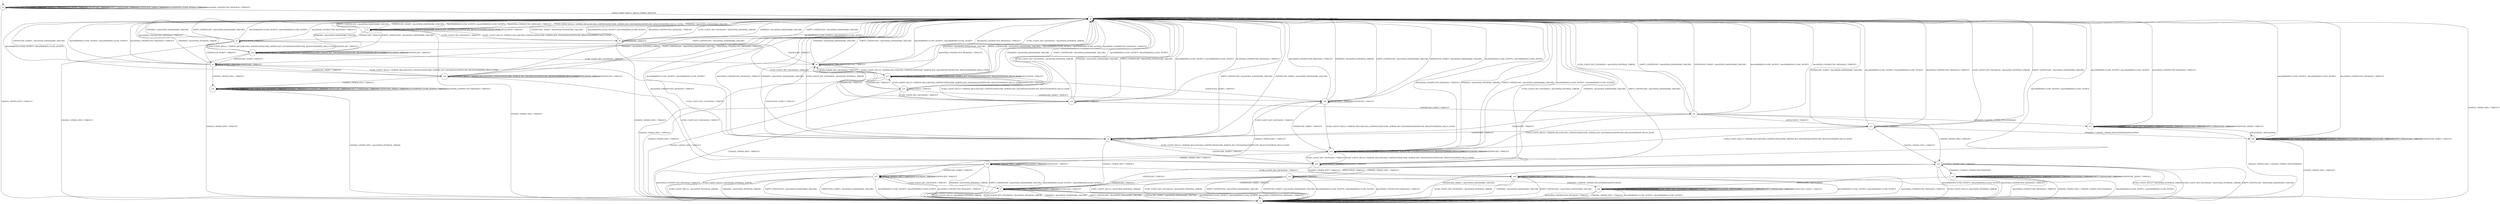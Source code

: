 digraph g {

	s0 [shape="circle" label="s0"];
	s1 [shape="circle" label="s1"];
	s2 [shape="circle" label="s2"];
	s3 [shape="circle" label="s3"];
	s4 [shape="circle" label="s4"];
	s5 [shape="circle" label="s5"];
	s6 [shape="circle" label="s6"];
	s7 [shape="circle" label="s7"];
	s8 [shape="circle" label="s8"];
	s9 [shape="circle" label="s9"];
	s10 [shape="circle" label="s10"];
	s11 [shape="circle" label="s11"];
	s12 [shape="circle" label="s12"];
	s13 [shape="circle" label="s13"];
	s14 [shape="circle" label="s14"];
	s15 [shape="circle" label="s15"];
	s16 [shape="circle" label="s16"];
	s17 [shape="circle" label="s17"];
	s18 [shape="circle" label="s18"];
	s19 [shape="circle" label="s19"];
	s20 [shape="circle" label="s20"];
	s21 [shape="circle" label="s21"];
	s22 [shape="circle" label="s22"];
	s23 [shape="circle" label="s23"];
	s24 [shape="circle" label="s24"];
	s25 [shape="circle" label="s25"];
	s26 [shape="circle" label="s26"];
	s27 [shape="circle" label="s27"];
	s28 [shape="circle" label="s28"];
	s29 [shape="circle" label="s29"];
	s0 -> s2 [label="ECDH_CLIENT_HELLO / HELLO_VERIFY_REQUEST"];
	s0 -> s0 [label="ECDH_CLIENT_KEY_EXCHANGE / TIMEOUT"];
	s0 -> s1 [label="CHANGE_CIPHER_SPEC / TIMEOUT"];
	s0 -> s0 [label="FINISHED / TIMEOUT"];
	s0 -> s0 [label="APPLICATION / TIMEOUT"];
	s0 -> s0 [label="CERTIFICATE / TIMEOUT"];
	s0 -> s0 [label="EMPTY_CERTIFICATE / TIMEOUT"];
	s0 -> s0 [label="CERTIFICATE_VERIFY / TIMEOUT"];
	s0 -> s0 [label="Alert(WARNING,CLOSE_NOTIFY) / TIMEOUT"];
	s0 -> s0 [label="Alert(FATAL,UNEXPECTED_MESSAGE) / TIMEOUT"];
	s1 -> s1 [label="ECDH_CLIENT_HELLO / TIMEOUT"];
	s1 -> s1 [label="ECDH_CLIENT_KEY_EXCHANGE / TIMEOUT"];
	s1 -> s1 [label="CHANGE_CIPHER_SPEC / TIMEOUT"];
	s1 -> s1 [label="FINISHED / TIMEOUT"];
	s1 -> s1 [label="APPLICATION / TIMEOUT"];
	s1 -> s1 [label="CERTIFICATE / TIMEOUT"];
	s1 -> s1 [label="EMPTY_CERTIFICATE / TIMEOUT"];
	s1 -> s1 [label="CERTIFICATE_VERIFY / TIMEOUT"];
	s1 -> s1 [label="Alert(WARNING,CLOSE_NOTIFY) / TIMEOUT"];
	s1 -> s1 [label="Alert(FATAL,UNEXPECTED_MESSAGE) / TIMEOUT"];
	s2 -> s3 [label="ECDH_CLIENT_HELLO / SERVER_HELLO|ECDSA_CERTIFICATE|ECDHE_SERVER_KEY_EXCHANGE|CERTIFICATE_REQUEST|SERVER_HELLO_DONE"];
	s2 -> s2 [label="ECDH_CLIENT_KEY_EXCHANGE / TIMEOUT"];
	s2 -> s1 [label="CHANGE_CIPHER_SPEC / TIMEOUT"];
	s2 -> s2 [label="FINISHED / TIMEOUT"];
	s2 -> s2 [label="APPLICATION / TIMEOUT"];
	s2 -> s2 [label="CERTIFICATE / TIMEOUT"];
	s2 -> s2 [label="EMPTY_CERTIFICATE / TIMEOUT"];
	s2 -> s2 [label="CERTIFICATE_VERIFY / TIMEOUT"];
	s2 -> s2 [label="Alert(WARNING,CLOSE_NOTIFY) / TIMEOUT"];
	s2 -> s2 [label="Alert(FATAL,UNEXPECTED_MESSAGE) / TIMEOUT"];
	s3 -> s3 [label="ECDH_CLIENT_HELLO / SERVER_HELLO|ECDSA_CERTIFICATE|ECDHE_SERVER_KEY_EXCHANGE|CERTIFICATE_REQUEST|SERVER_HELLO_DONE"];
	s3 -> s8 [label="ECDH_CLIENT_KEY_EXCHANGE / TIMEOUT"];
	s3 -> s1 [label="CHANGE_CIPHER_SPEC / TIMEOUT"];
	s3 -> s2 [label="FINISHED / Alert(FATAL,HANDSHAKE_FAILURE)"];
	s3 -> s3 [label="APPLICATION / TIMEOUT"];
	s3 -> s4 [label="CERTIFICATE / TIMEOUT"];
	s3 -> s2 [label="EMPTY_CERTIFICATE / Alert(FATAL,HANDSHAKE_FAILURE)"];
	s3 -> s2 [label="CERTIFICATE_VERIFY / Alert(FATAL,HANDSHAKE_FAILURE)"];
	s3 -> s2 [label="Alert(WARNING,CLOSE_NOTIFY) / Alert(WARNING,CLOSE_NOTIFY)"];
	s3 -> s2 [label="Alert(FATAL,UNEXPECTED_MESSAGE) / TIMEOUT"];
	s4 -> s24 [label="ECDH_CLIENT_HELLO / SERVER_HELLO|ECDSA_CERTIFICATE|ECDHE_SERVER_KEY_EXCHANGE|CERTIFICATE_REQUEST|SERVER_HELLO_DONE"];
	s4 -> s10 [label="ECDH_CLIENT_KEY_EXCHANGE / TIMEOUT"];
	s4 -> s1 [label="CHANGE_CIPHER_SPEC / TIMEOUT"];
	s4 -> s2 [label="FINISHED / Alert(FATAL,HANDSHAKE_FAILURE)"];
	s4 -> s4 [label="APPLICATION / TIMEOUT"];
	s4 -> s24 [label="CERTIFICATE / TIMEOUT"];
	s4 -> s2 [label="EMPTY_CERTIFICATE / Alert(FATAL,HANDSHAKE_FAILURE)"];
	s4 -> s5 [label="CERTIFICATE_VERIFY / TIMEOUT"];
	s4 -> s2 [label="Alert(WARNING,CLOSE_NOTIFY) / Alert(WARNING,CLOSE_NOTIFY)"];
	s4 -> s2 [label="Alert(FATAL,UNEXPECTED_MESSAGE) / TIMEOUT"];
	s5 -> s25 [label="ECDH_CLIENT_HELLO / SERVER_HELLO|ECDSA_CERTIFICATE|ECDHE_SERVER_KEY_EXCHANGE|CERTIFICATE_REQUEST|SERVER_HELLO_DONE"];
	s5 -> s6 [label="ECDH_CLIENT_KEY_EXCHANGE / TIMEOUT"];
	s5 -> s14 [label="CHANGE_CIPHER_SPEC / TIMEOUT"];
	s5 -> s2 [label="FINISHED / Alert(FATAL,INTERNAL_ERROR)"];
	s5 -> s5 [label="APPLICATION / TIMEOUT"];
	s5 -> s5 [label="CERTIFICATE / TIMEOUT"];
	s5 -> s2 [label="EMPTY_CERTIFICATE / Alert(FATAL,HANDSHAKE_FAILURE)"];
	s5 -> s2 [label="CERTIFICATE_VERIFY / Alert(FATAL,HANDSHAKE_FAILURE)"];
	s5 -> s2 [label="Alert(WARNING,CLOSE_NOTIFY) / Alert(WARNING,CLOSE_NOTIFY)"];
	s5 -> s2 [label="Alert(FATAL,UNEXPECTED_MESSAGE) / TIMEOUT"];
	s6 -> s15 [label="ECDH_CLIENT_HELLO / SERVER_HELLO|ECDSA_CERTIFICATE|ECDHE_SERVER_KEY_EXCHANGE|CERTIFICATE_REQUEST|SERVER_HELLO_DONE"];
	s6 -> s2 [label="ECDH_CLIENT_KEY_EXCHANGE / Alert(FATAL,INTERNAL_ERROR)"];
	s6 -> s7 [label="CHANGE_CIPHER_SPEC / TIMEOUT"];
	s6 -> s2 [label="FINISHED / Alert(FATAL,HANDSHAKE_FAILURE)"];
	s6 -> s6 [label="APPLICATION / TIMEOUT"];
	s6 -> s6 [label="CERTIFICATE / TIMEOUT"];
	s6 -> s2 [label="EMPTY_CERTIFICATE / Alert(FATAL,HANDSHAKE_FAILURE)"];
	s6 -> s2 [label="CERTIFICATE_VERIFY / Alert(FATAL,HANDSHAKE_FAILURE)"];
	s6 -> s2 [label="Alert(WARNING,CLOSE_NOTIFY) / Alert(WARNING,CLOSE_NOTIFY)"];
	s6 -> s2 [label="Alert(FATAL,UNEXPECTED_MESSAGE) / TIMEOUT"];
	s7 -> s1 [label="ECDH_CLIENT_HELLO / Alert(FATAL,INTERNAL_ERROR)"];
	s7 -> s1 [label="ECDH_CLIENT_KEY_EXCHANGE / Alert(FATAL,INTERNAL_ERROR)"];
	s7 -> s7 [label="CHANGE_CIPHER_SPEC / TIMEOUT"];
	s7 -> s1 [label="FINISHED / Alert(FATAL,HANDSHAKE_FAILURE)"];
	s7 -> s7 [label="APPLICATION / TIMEOUT"];
	s7 -> s7 [label="CERTIFICATE / TIMEOUT"];
	s7 -> s1 [label="EMPTY_CERTIFICATE / Alert(FATAL,HANDSHAKE_FAILURE)"];
	s7 -> s1 [label="CERTIFICATE_VERIFY / Alert(FATAL,HANDSHAKE_FAILURE)"];
	s7 -> s1 [label="Alert(WARNING,CLOSE_NOTIFY) / Alert(WARNING,CLOSE_NOTIFY)"];
	s7 -> s1 [label="Alert(FATAL,UNEXPECTED_MESSAGE) / TIMEOUT"];
	s8 -> s3 [label="ECDH_CLIENT_HELLO / SERVER_HELLO|ECDSA_CERTIFICATE|ECDHE_SERVER_KEY_EXCHANGE|CERTIFICATE_REQUEST|SERVER_HELLO_DONE"];
	s8 -> s2 [label="ECDH_CLIENT_KEY_EXCHANGE / Alert(FATAL,INTERNAL_ERROR)"];
	s8 -> s1 [label="CHANGE_CIPHER_SPEC / TIMEOUT"];
	s8 -> s2 [label="FINISHED / Alert(FATAL,HANDSHAKE_FAILURE)"];
	s8 -> s8 [label="APPLICATION / TIMEOUT"];
	s8 -> s9 [label="CERTIFICATE / TIMEOUT"];
	s8 -> s2 [label="EMPTY_CERTIFICATE / Alert(FATAL,HANDSHAKE_FAILURE)"];
	s8 -> s2 [label="CERTIFICATE_VERIFY / Alert(FATAL,HANDSHAKE_FAILURE)"];
	s8 -> s2 [label="Alert(WARNING,CLOSE_NOTIFY) / Alert(WARNING,CLOSE_NOTIFY)"];
	s8 -> s2 [label="Alert(FATAL,UNEXPECTED_MESSAGE) / TIMEOUT"];
	s9 -> s17 [label="ECDH_CLIENT_HELLO / SERVER_HELLO|ECDSA_CERTIFICATE|ECDHE_SERVER_KEY_EXCHANGE|CERTIFICATE_REQUEST|SERVER_HELLO_DONE"];
	s9 -> s2 [label="ECDH_CLIENT_KEY_EXCHANGE / Alert(FATAL,INTERNAL_ERROR)"];
	s9 -> s1 [label="CHANGE_CIPHER_SPEC / TIMEOUT"];
	s9 -> s2 [label="FINISHED / Alert(FATAL,HANDSHAKE_FAILURE)"];
	s9 -> s9 [label="APPLICATION / TIMEOUT"];
	s9 -> s9 [label="CERTIFICATE / TIMEOUT"];
	s9 -> s2 [label="EMPTY_CERTIFICATE / Alert(FATAL,HANDSHAKE_FAILURE)"];
	s9 -> s6 [label="CERTIFICATE_VERIFY / TIMEOUT"];
	s9 -> s2 [label="Alert(WARNING,CLOSE_NOTIFY) / Alert(WARNING,CLOSE_NOTIFY)"];
	s9 -> s2 [label="Alert(FATAL,UNEXPECTED_MESSAGE) / TIMEOUT"];
	s10 -> s17 [label="ECDH_CLIENT_HELLO / SERVER_HELLO|ECDSA_CERTIFICATE|ECDHE_SERVER_KEY_EXCHANGE|CERTIFICATE_REQUEST|SERVER_HELLO_DONE"];
	s10 -> s2 [label="ECDH_CLIENT_KEY_EXCHANGE / Alert(FATAL,INTERNAL_ERROR)"];
	s10 -> s1 [label="CHANGE_CIPHER_SPEC / TIMEOUT"];
	s10 -> s2 [label="FINISHED / Alert(FATAL,HANDSHAKE_FAILURE)"];
	s10 -> s10 [label="APPLICATION / TIMEOUT"];
	s10 -> s9 [label="CERTIFICATE / TIMEOUT"];
	s10 -> s2 [label="EMPTY_CERTIFICATE / Alert(FATAL,HANDSHAKE_FAILURE)"];
	s10 -> s11 [label="CERTIFICATE_VERIFY / TIMEOUT"];
	s10 -> s2 [label="Alert(WARNING,CLOSE_NOTIFY) / Alert(WARNING,CLOSE_NOTIFY)"];
	s10 -> s2 [label="Alert(FATAL,UNEXPECTED_MESSAGE) / TIMEOUT"];
	s11 -> s15 [label="ECDH_CLIENT_HELLO / SERVER_HELLO|ECDSA_CERTIFICATE|ECDHE_SERVER_KEY_EXCHANGE|CERTIFICATE_REQUEST|SERVER_HELLO_DONE"];
	s11 -> s2 [label="ECDH_CLIENT_KEY_EXCHANGE / Alert(FATAL,INTERNAL_ERROR)"];
	s11 -> s21 [label="CHANGE_CIPHER_SPEC / TIMEOUT"];
	s11 -> s13 [label="FINISHED / CHANGE_CIPHER_SPEC|FINISHED"];
	s11 -> s12 [label="APPLICATION / TIMEOUT"];
	s11 -> s6 [label="CERTIFICATE / TIMEOUT"];
	s11 -> s2 [label="EMPTY_CERTIFICATE / Alert(FATAL,HANDSHAKE_FAILURE)"];
	s11 -> s2 [label="CERTIFICATE_VERIFY / Alert(FATAL,HANDSHAKE_FAILURE)"];
	s11 -> s2 [label="Alert(WARNING,CLOSE_NOTIFY) / Alert(WARNING,CLOSE_NOTIFY)"];
	s11 -> s2 [label="Alert(FATAL,UNEXPECTED_MESSAGE) / TIMEOUT"];
	s12 -> s15 [label="ECDH_CLIENT_HELLO / SERVER_HELLO|ECDSA_CERTIFICATE|ECDHE_SERVER_KEY_EXCHANGE|CERTIFICATE_REQUEST|SERVER_HELLO_DONE"];
	s12 -> s2 [label="ECDH_CLIENT_KEY_EXCHANGE / Alert(FATAL,INTERNAL_ERROR)"];
	s12 -> s21 [label="CHANGE_CIPHER_SPEC / TIMEOUT"];
	s12 -> s18 [label="FINISHED / CHANGE_CIPHER_SPEC|FINISHED|APPLICATION"];
	s12 -> s12 [label="APPLICATION / TIMEOUT"];
	s12 -> s6 [label="CERTIFICATE / TIMEOUT"];
	s12 -> s2 [label="EMPTY_CERTIFICATE / Alert(FATAL,HANDSHAKE_FAILURE)"];
	s12 -> s2 [label="CERTIFICATE_VERIFY / Alert(FATAL,HANDSHAKE_FAILURE)"];
	s12 -> s2 [label="Alert(WARNING,CLOSE_NOTIFY) / Alert(WARNING,CLOSE_NOTIFY)"];
	s12 -> s2 [label="Alert(FATAL,UNEXPECTED_MESSAGE) / TIMEOUT"];
	s13 -> s13 [label="ECDH_CLIENT_HELLO / TIMEOUT"];
	s13 -> s13 [label="ECDH_CLIENT_KEY_EXCHANGE / TIMEOUT"];
	s13 -> s1 [label="CHANGE_CIPHER_SPEC / CHANGE_CIPHER_SPEC|FINISHED"];
	s13 -> s13 [label="FINISHED / TIMEOUT"];
	s13 -> s18 [label="APPLICATION / APPLICATION"];
	s13 -> s13 [label="CERTIFICATE / TIMEOUT"];
	s13 -> s13 [label="EMPTY_CERTIFICATE / TIMEOUT"];
	s13 -> s13 [label="CERTIFICATE_VERIFY / TIMEOUT"];
	s13 -> s2 [label="Alert(WARNING,CLOSE_NOTIFY) / Alert(WARNING,CLOSE_NOTIFY)"];
	s13 -> s2 [label="Alert(FATAL,UNEXPECTED_MESSAGE) / TIMEOUT"];
	s14 -> s14 [label="ECDH_CLIENT_HELLO / TIMEOUT"];
	s14 -> s14 [label="ECDH_CLIENT_KEY_EXCHANGE / TIMEOUT"];
	s14 -> s1 [label="CHANGE_CIPHER_SPEC / Alert(FATAL,INTERNAL_ERROR)"];
	s14 -> s14 [label="FINISHED / TIMEOUT"];
	s14 -> s14 [label="APPLICATION / TIMEOUT"];
	s14 -> s14 [label="CERTIFICATE / TIMEOUT"];
	s14 -> s14 [label="EMPTY_CERTIFICATE / TIMEOUT"];
	s14 -> s14 [label="CERTIFICATE_VERIFY / TIMEOUT"];
	s14 -> s14 [label="Alert(WARNING,CLOSE_NOTIFY) / TIMEOUT"];
	s14 -> s14 [label="Alert(FATAL,UNEXPECTED_MESSAGE) / TIMEOUT"];
	s15 -> s15 [label="ECDH_CLIENT_HELLO / SERVER_HELLO|ECDSA_CERTIFICATE|ECDHE_SERVER_KEY_EXCHANGE|CERTIFICATE_REQUEST|SERVER_HELLO_DONE"];
	s15 -> s29 [label="ECDH_CLIENT_KEY_EXCHANGE / TIMEOUT"];
	s15 -> s16 [label="CHANGE_CIPHER_SPEC / TIMEOUT"];
	s15 -> s2 [label="FINISHED / Alert(FATAL,INTERNAL_ERROR)"];
	s15 -> s15 [label="APPLICATION / TIMEOUT"];
	s15 -> s15 [label="CERTIFICATE / TIMEOUT"];
	s15 -> s2 [label="EMPTY_CERTIFICATE / Alert(FATAL,HANDSHAKE_FAILURE)"];
	s15 -> s20 [label="CERTIFICATE_VERIFY / TIMEOUT"];
	s15 -> s2 [label="Alert(WARNING,CLOSE_NOTIFY) / Alert(WARNING,CLOSE_NOTIFY)"];
	s15 -> s2 [label="Alert(FATAL,UNEXPECTED_MESSAGE) / TIMEOUT"];
	s16 -> s1 [label="ECDH_CLIENT_HELLO / Alert(FATAL,INTERNAL_ERROR)"];
	s16 -> s26 [label="ECDH_CLIENT_KEY_EXCHANGE / TIMEOUT"];
	s16 -> s16 [label="CHANGE_CIPHER_SPEC / TIMEOUT"];
	s16 -> s1 [label="FINISHED / Alert(FATAL,INTERNAL_ERROR)"];
	s16 -> s16 [label="APPLICATION / TIMEOUT"];
	s16 -> s16 [label="CERTIFICATE / TIMEOUT"];
	s16 -> s1 [label="EMPTY_CERTIFICATE / Alert(FATAL,HANDSHAKE_FAILURE)"];
	s16 -> s27 [label="CERTIFICATE_VERIFY / TIMEOUT"];
	s16 -> s1 [label="Alert(WARNING,CLOSE_NOTIFY) / Alert(WARNING,CLOSE_NOTIFY)"];
	s16 -> s1 [label="Alert(FATAL,UNEXPECTED_MESSAGE) / TIMEOUT"];
	s17 -> s17 [label="ECDH_CLIENT_HELLO / SERVER_HELLO|ECDSA_CERTIFICATE|ECDHE_SERVER_KEY_EXCHANGE|CERTIFICATE_REQUEST|SERVER_HELLO_DONE"];
	s17 -> s9 [label="ECDH_CLIENT_KEY_EXCHANGE / TIMEOUT"];
	s17 -> s1 [label="CHANGE_CIPHER_SPEC / TIMEOUT"];
	s17 -> s2 [label="FINISHED / Alert(FATAL,HANDSHAKE_FAILURE)"];
	s17 -> s17 [label="APPLICATION / TIMEOUT"];
	s17 -> s19 [label="CERTIFICATE / TIMEOUT"];
	s17 -> s2 [label="EMPTY_CERTIFICATE / Alert(FATAL,HANDSHAKE_FAILURE)"];
	s17 -> s20 [label="CERTIFICATE_VERIFY / TIMEOUT"];
	s17 -> s2 [label="Alert(WARNING,CLOSE_NOTIFY) / Alert(WARNING,CLOSE_NOTIFY)"];
	s17 -> s2 [label="Alert(FATAL,UNEXPECTED_MESSAGE) / TIMEOUT"];
	s18 -> s18 [label="ECDH_CLIENT_HELLO / TIMEOUT"];
	s18 -> s18 [label="ECDH_CLIENT_KEY_EXCHANGE / TIMEOUT"];
	s18 -> s1 [label="CHANGE_CIPHER_SPEC / TIMEOUT"];
	s18 -> s18 [label="FINISHED / TIMEOUT"];
	s18 -> s18 [label="APPLICATION / APPLICATION"];
	s18 -> s18 [label="CERTIFICATE / TIMEOUT"];
	s18 -> s18 [label="EMPTY_CERTIFICATE / TIMEOUT"];
	s18 -> s18 [label="CERTIFICATE_VERIFY / TIMEOUT"];
	s18 -> s2 [label="Alert(WARNING,CLOSE_NOTIFY) / Alert(WARNING,CLOSE_NOTIFY)"];
	s18 -> s2 [label="Alert(FATAL,UNEXPECTED_MESSAGE) / TIMEOUT"];
	s19 -> s17 [label="ECDH_CLIENT_HELLO / SERVER_HELLO|ECDSA_CERTIFICATE|ECDHE_SERVER_KEY_EXCHANGE|CERTIFICATE_REQUEST|SERVER_HELLO_DONE"];
	s19 -> s10 [label="ECDH_CLIENT_KEY_EXCHANGE / TIMEOUT"];
	s19 -> s1 [label="CHANGE_CIPHER_SPEC / TIMEOUT"];
	s19 -> s2 [label="FINISHED / Alert(FATAL,HANDSHAKE_FAILURE)"];
	s19 -> s19 [label="APPLICATION / TIMEOUT"];
	s19 -> s17 [label="CERTIFICATE / TIMEOUT"];
	s19 -> s2 [label="EMPTY_CERTIFICATE / Alert(FATAL,HANDSHAKE_FAILURE)"];
	s19 -> s20 [label="CERTIFICATE_VERIFY / TIMEOUT"];
	s19 -> s2 [label="Alert(WARNING,CLOSE_NOTIFY) / Alert(WARNING,CLOSE_NOTIFY)"];
	s19 -> s2 [label="Alert(FATAL,UNEXPECTED_MESSAGE) / TIMEOUT"];
	s20 -> s15 [label="ECDH_CLIENT_HELLO / SERVER_HELLO|ECDSA_CERTIFICATE|ECDHE_SERVER_KEY_EXCHANGE|CERTIFICATE_REQUEST|SERVER_HELLO_DONE"];
	s20 -> s6 [label="ECDH_CLIENT_KEY_EXCHANGE / TIMEOUT"];
	s20 -> s27 [label="CHANGE_CIPHER_SPEC / TIMEOUT"];
	s20 -> s2 [label="FINISHED / Alert(FATAL,INTERNAL_ERROR)"];
	s20 -> s20 [label="APPLICATION / TIMEOUT"];
	s20 -> s20 [label="CERTIFICATE / TIMEOUT"];
	s20 -> s2 [label="EMPTY_CERTIFICATE / Alert(FATAL,HANDSHAKE_FAILURE)"];
	s20 -> s2 [label="CERTIFICATE_VERIFY / Alert(FATAL,HANDSHAKE_FAILURE)"];
	s20 -> s2 [label="Alert(WARNING,CLOSE_NOTIFY) / Alert(WARNING,CLOSE_NOTIFY)"];
	s20 -> s2 [label="Alert(FATAL,UNEXPECTED_MESSAGE) / TIMEOUT"];
	s21 -> s1 [label="ECDH_CLIENT_HELLO / Alert(FATAL,INTERNAL_ERROR)"];
	s21 -> s1 [label="ECDH_CLIENT_KEY_EXCHANGE / Alert(FATAL,INTERNAL_ERROR)"];
	s21 -> s21 [label="CHANGE_CIPHER_SPEC / TIMEOUT"];
	s21 -> s22 [label="FINISHED / CHANGE_CIPHER_SPEC|FINISHED"];
	s21 -> s23 [label="APPLICATION / TIMEOUT"];
	s21 -> s7 [label="CERTIFICATE / TIMEOUT"];
	s21 -> s1 [label="EMPTY_CERTIFICATE / Alert(FATAL,HANDSHAKE_FAILURE)"];
	s21 -> s1 [label="CERTIFICATE_VERIFY / Alert(FATAL,HANDSHAKE_FAILURE)"];
	s21 -> s1 [label="Alert(WARNING,CLOSE_NOTIFY) / Alert(WARNING,CLOSE_NOTIFY)"];
	s21 -> s1 [label="Alert(FATAL,UNEXPECTED_MESSAGE) / TIMEOUT"];
	s22 -> s22 [label="ECDH_CLIENT_HELLO / Alert(WARNING,NO_RENEGOTIATION)"];
	s22 -> s22 [label="ECDH_CLIENT_KEY_EXCHANGE / TIMEOUT"];
	s22 -> s1 [label="CHANGE_CIPHER_SPEC / CHANGE_CIPHER_SPEC|FINISHED"];
	s22 -> s22 [label="FINISHED / TIMEOUT"];
	s22 -> s28 [label="APPLICATION / APPLICATION"];
	s22 -> s22 [label="CERTIFICATE / TIMEOUT"];
	s22 -> s22 [label="EMPTY_CERTIFICATE / TIMEOUT"];
	s22 -> s22 [label="CERTIFICATE_VERIFY / TIMEOUT"];
	s22 -> s1 [label="Alert(WARNING,CLOSE_NOTIFY) / Alert(WARNING,CLOSE_NOTIFY)"];
	s22 -> s1 [label="Alert(FATAL,UNEXPECTED_MESSAGE) / TIMEOUT"];
	s23 -> s1 [label="ECDH_CLIENT_HELLO / Alert(FATAL,INTERNAL_ERROR)"];
	s23 -> s1 [label="ECDH_CLIENT_KEY_EXCHANGE / Alert(FATAL,INTERNAL_ERROR)"];
	s23 -> s21 [label="CHANGE_CIPHER_SPEC / TIMEOUT"];
	s23 -> s28 [label="FINISHED / CHANGE_CIPHER_SPEC|FINISHED|APPLICATION"];
	s23 -> s23 [label="APPLICATION / TIMEOUT"];
	s23 -> s7 [label="CERTIFICATE / TIMEOUT"];
	s23 -> s1 [label="EMPTY_CERTIFICATE / Alert(FATAL,HANDSHAKE_FAILURE)"];
	s23 -> s1 [label="CERTIFICATE_VERIFY / Alert(FATAL,HANDSHAKE_FAILURE)"];
	s23 -> s1 [label="Alert(WARNING,CLOSE_NOTIFY) / Alert(WARNING,CLOSE_NOTIFY)"];
	s23 -> s1 [label="Alert(FATAL,UNEXPECTED_MESSAGE) / TIMEOUT"];
	s24 -> s24 [label="ECDH_CLIENT_HELLO / SERVER_HELLO|ECDSA_CERTIFICATE|ECDHE_SERVER_KEY_EXCHANGE|CERTIFICATE_REQUEST|SERVER_HELLO_DONE"];
	s24 -> s9 [label="ECDH_CLIENT_KEY_EXCHANGE / TIMEOUT"];
	s24 -> s1 [label="CHANGE_CIPHER_SPEC / TIMEOUT"];
	s24 -> s2 [label="FINISHED / Alert(FATAL,HANDSHAKE_FAILURE)"];
	s24 -> s24 [label="APPLICATION / TIMEOUT"];
	s24 -> s24 [label="CERTIFICATE / TIMEOUT"];
	s24 -> s2 [label="EMPTY_CERTIFICATE / Alert(FATAL,HANDSHAKE_FAILURE)"];
	s24 -> s5 [label="CERTIFICATE_VERIFY / TIMEOUT"];
	s24 -> s2 [label="Alert(WARNING,CLOSE_NOTIFY) / Alert(WARNING,CLOSE_NOTIFY)"];
	s24 -> s2 [label="Alert(FATAL,UNEXPECTED_MESSAGE) / TIMEOUT"];
	s25 -> s25 [label="ECDH_CLIENT_HELLO / SERVER_HELLO|ECDSA_CERTIFICATE|ECDHE_SERVER_KEY_EXCHANGE|CERTIFICATE_REQUEST|SERVER_HELLO_DONE"];
	s25 -> s29 [label="ECDH_CLIENT_KEY_EXCHANGE / TIMEOUT"];
	s25 -> s14 [label="CHANGE_CIPHER_SPEC / TIMEOUT"];
	s25 -> s2 [label="FINISHED / Alert(FATAL,INTERNAL_ERROR)"];
	s25 -> s25 [label="APPLICATION / TIMEOUT"];
	s25 -> s25 [label="CERTIFICATE / TIMEOUT"];
	s25 -> s2 [label="EMPTY_CERTIFICATE / Alert(FATAL,HANDSHAKE_FAILURE)"];
	s25 -> s5 [label="CERTIFICATE_VERIFY / TIMEOUT"];
	s25 -> s2 [label="Alert(WARNING,CLOSE_NOTIFY) / Alert(WARNING,CLOSE_NOTIFY)"];
	s25 -> s2 [label="Alert(FATAL,UNEXPECTED_MESSAGE) / TIMEOUT"];
	s26 -> s1 [label="ECDH_CLIENT_HELLO / Alert(FATAL,INTERNAL_ERROR)"];
	s26 -> s1 [label="ECDH_CLIENT_KEY_EXCHANGE / Alert(FATAL,INTERNAL_ERROR)"];
	s26 -> s26 [label="CHANGE_CIPHER_SPEC / TIMEOUT"];
	s26 -> s1 [label="FINISHED / Alert(FATAL,HANDSHAKE_FAILURE)"];
	s26 -> s26 [label="APPLICATION / TIMEOUT"];
	s26 -> s26 [label="CERTIFICATE / TIMEOUT"];
	s26 -> s1 [label="EMPTY_CERTIFICATE / Alert(FATAL,HANDSHAKE_FAILURE)"];
	s26 -> s7 [label="CERTIFICATE_VERIFY / TIMEOUT"];
	s26 -> s1 [label="Alert(WARNING,CLOSE_NOTIFY) / Alert(WARNING,CLOSE_NOTIFY)"];
	s26 -> s1 [label="Alert(FATAL,UNEXPECTED_MESSAGE) / TIMEOUT"];
	s27 -> s1 [label="ECDH_CLIENT_HELLO / Alert(FATAL,INTERNAL_ERROR)"];
	s27 -> s7 [label="ECDH_CLIENT_KEY_EXCHANGE / TIMEOUT"];
	s27 -> s27 [label="CHANGE_CIPHER_SPEC / TIMEOUT"];
	s27 -> s1 [label="FINISHED / Alert(FATAL,INTERNAL_ERROR)"];
	s27 -> s27 [label="APPLICATION / TIMEOUT"];
	s27 -> s27 [label="CERTIFICATE / TIMEOUT"];
	s27 -> s1 [label="EMPTY_CERTIFICATE / Alert(FATAL,HANDSHAKE_FAILURE)"];
	s27 -> s1 [label="CERTIFICATE_VERIFY / Alert(FATAL,HANDSHAKE_FAILURE)"];
	s27 -> s1 [label="Alert(WARNING,CLOSE_NOTIFY) / Alert(WARNING,CLOSE_NOTIFY)"];
	s27 -> s1 [label="Alert(FATAL,UNEXPECTED_MESSAGE) / TIMEOUT"];
	s28 -> s28 [label="ECDH_CLIENT_HELLO / Alert(WARNING,NO_RENEGOTIATION)"];
	s28 -> s28 [label="ECDH_CLIENT_KEY_EXCHANGE / TIMEOUT"];
	s28 -> s1 [label="CHANGE_CIPHER_SPEC / TIMEOUT"];
	s28 -> s28 [label="FINISHED / TIMEOUT"];
	s28 -> s28 [label="APPLICATION / APPLICATION"];
	s28 -> s28 [label="CERTIFICATE / TIMEOUT"];
	s28 -> s28 [label="EMPTY_CERTIFICATE / TIMEOUT"];
	s28 -> s28 [label="CERTIFICATE_VERIFY / TIMEOUT"];
	s28 -> s1 [label="Alert(WARNING,CLOSE_NOTIFY) / Alert(WARNING,CLOSE_NOTIFY)"];
	s28 -> s1 [label="Alert(FATAL,UNEXPECTED_MESSAGE) / TIMEOUT"];
	s29 -> s15 [label="ECDH_CLIENT_HELLO / SERVER_HELLO|ECDSA_CERTIFICATE|ECDHE_SERVER_KEY_EXCHANGE|CERTIFICATE_REQUEST|SERVER_HELLO_DONE"];
	s29 -> s2 [label="ECDH_CLIENT_KEY_EXCHANGE / Alert(FATAL,INTERNAL_ERROR)"];
	s29 -> s26 [label="CHANGE_CIPHER_SPEC / TIMEOUT"];
	s29 -> s2 [label="FINISHED / Alert(FATAL,HANDSHAKE_FAILURE)"];
	s29 -> s29 [label="APPLICATION / TIMEOUT"];
	s29 -> s29 [label="CERTIFICATE / TIMEOUT"];
	s29 -> s2 [label="EMPTY_CERTIFICATE / Alert(FATAL,HANDSHAKE_FAILURE)"];
	s29 -> s6 [label="CERTIFICATE_VERIFY / TIMEOUT"];
	s29 -> s2 [label="Alert(WARNING,CLOSE_NOTIFY) / Alert(WARNING,CLOSE_NOTIFY)"];
	s29 -> s2 [label="Alert(FATAL,UNEXPECTED_MESSAGE) / TIMEOUT"];

__start0 [label="" shape="none" width="0" height="0"];
__start0 -> s0;

}
